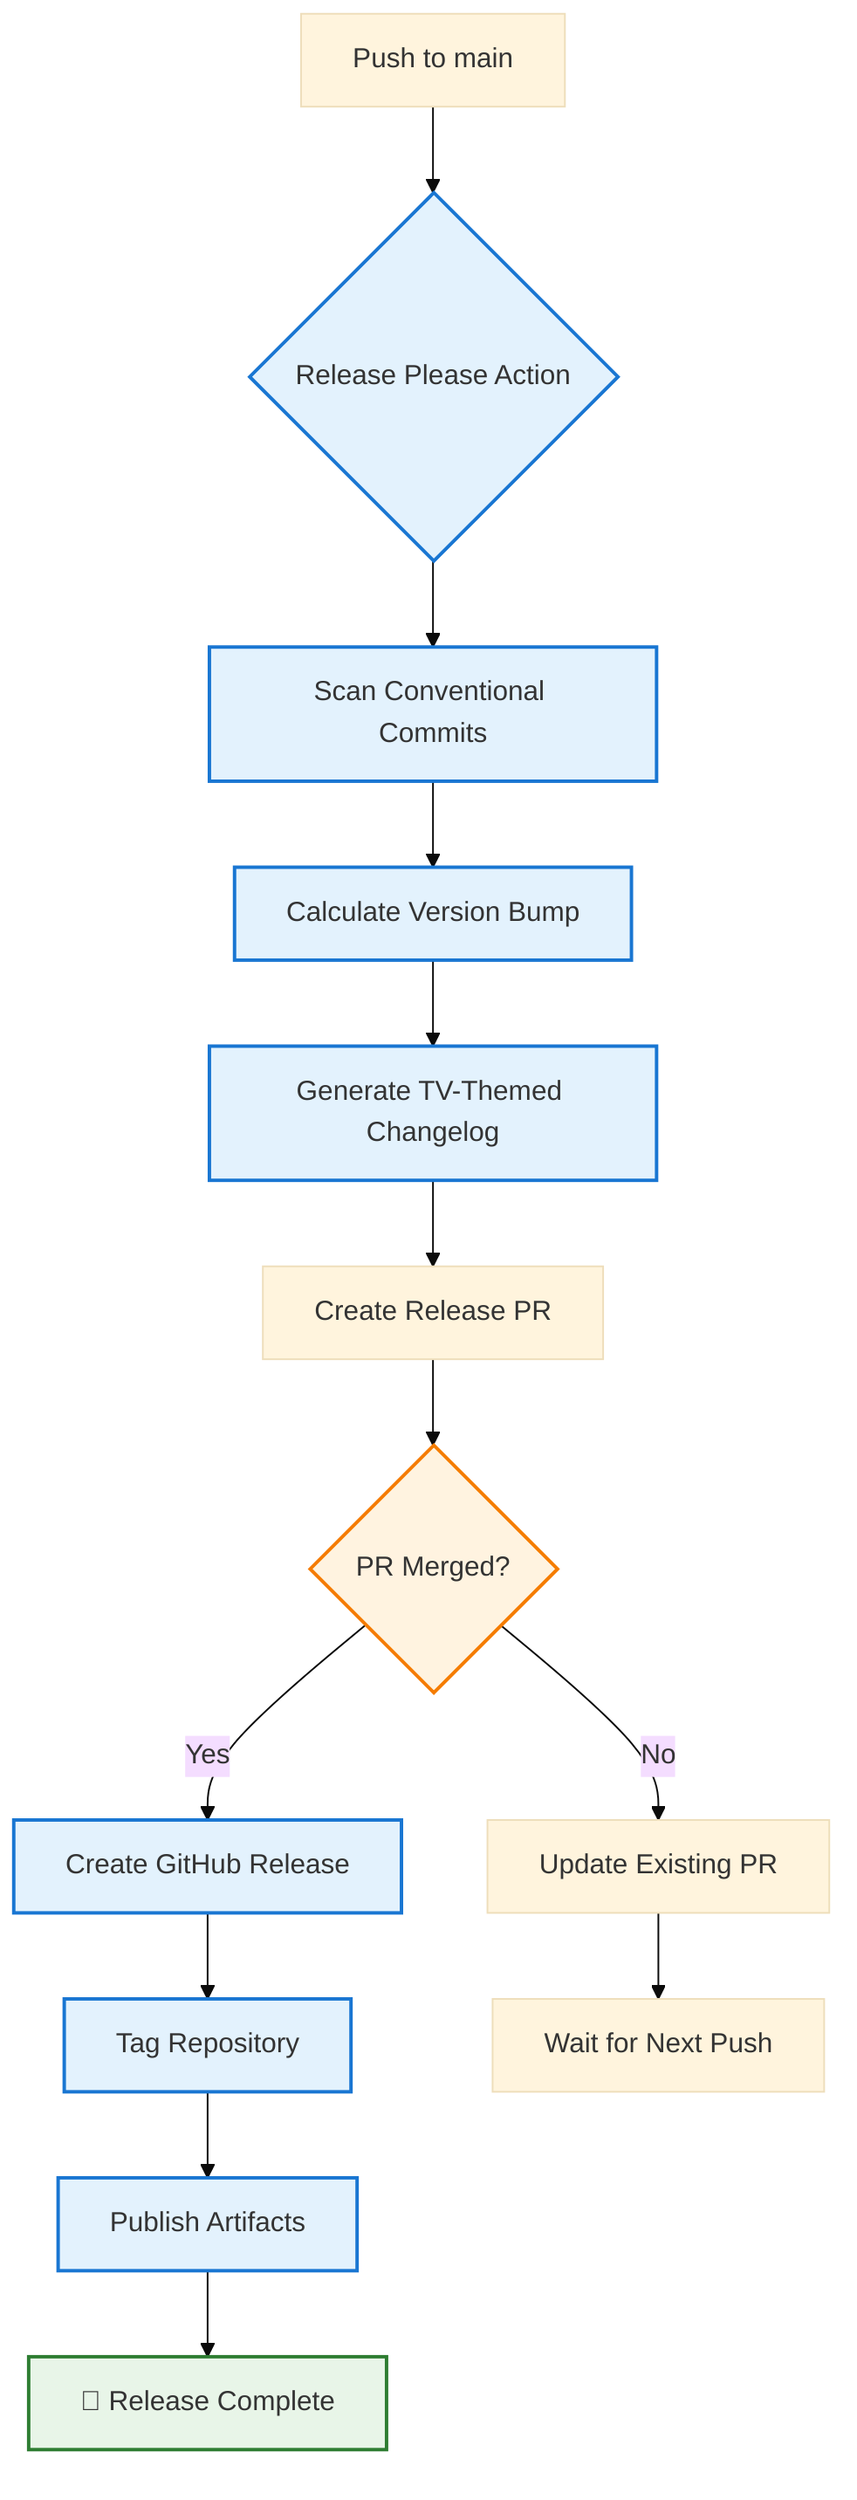 ---
config:
  theme: base
  accessibility:
    enabled: true
    ariaDescribedBy: "release-workflow-desc"
    ariaLabelledBy: "release-workflow-title"
---

%%{init: {"accessibility": {"enabled": true, "ariaDescribedBy": "release-workflow-desc", "ariaLabelledBy": "release-workflow-title", "ariaDescription": "Release workflow flowchart showing the automated release process starting with a push to main branch, triggering Release Please action, scanning conventional commits, calculating version bump, generating TV-themed changelog, creating release PR, and completing with GitHub release creation and artifact publishing"}}}%%

flowchart TD
    A[Push to main] --> B{Release Please Action}
    B --> C[Scan Conventional Commits]
    C --> D[Calculate Version Bump]
    D --> E[Generate TV-Themed Changelog]
    E --> F[Create Release PR]
    F --> G{PR Merged?}
    G -->|Yes| H[Create GitHub Release]
    G -->|No| I[Update Existing PR]
    H --> J[Tag Repository]
    J --> K[Publish Artifacts]
    K --> L[🎉 Release Complete]
    I --> M[Wait for Next Push]

    classDef success fill:#e8f5e8,stroke:#2e7d32,stroke-width:2px
    classDef process fill:#e3f2fd,stroke:#1976d2,stroke-width:2px
    classDef decision fill:#fff3e0,stroke:#f57c00,stroke-width:2px

    class L success
    class B,C,D,E,H,J,K process
    class G decision